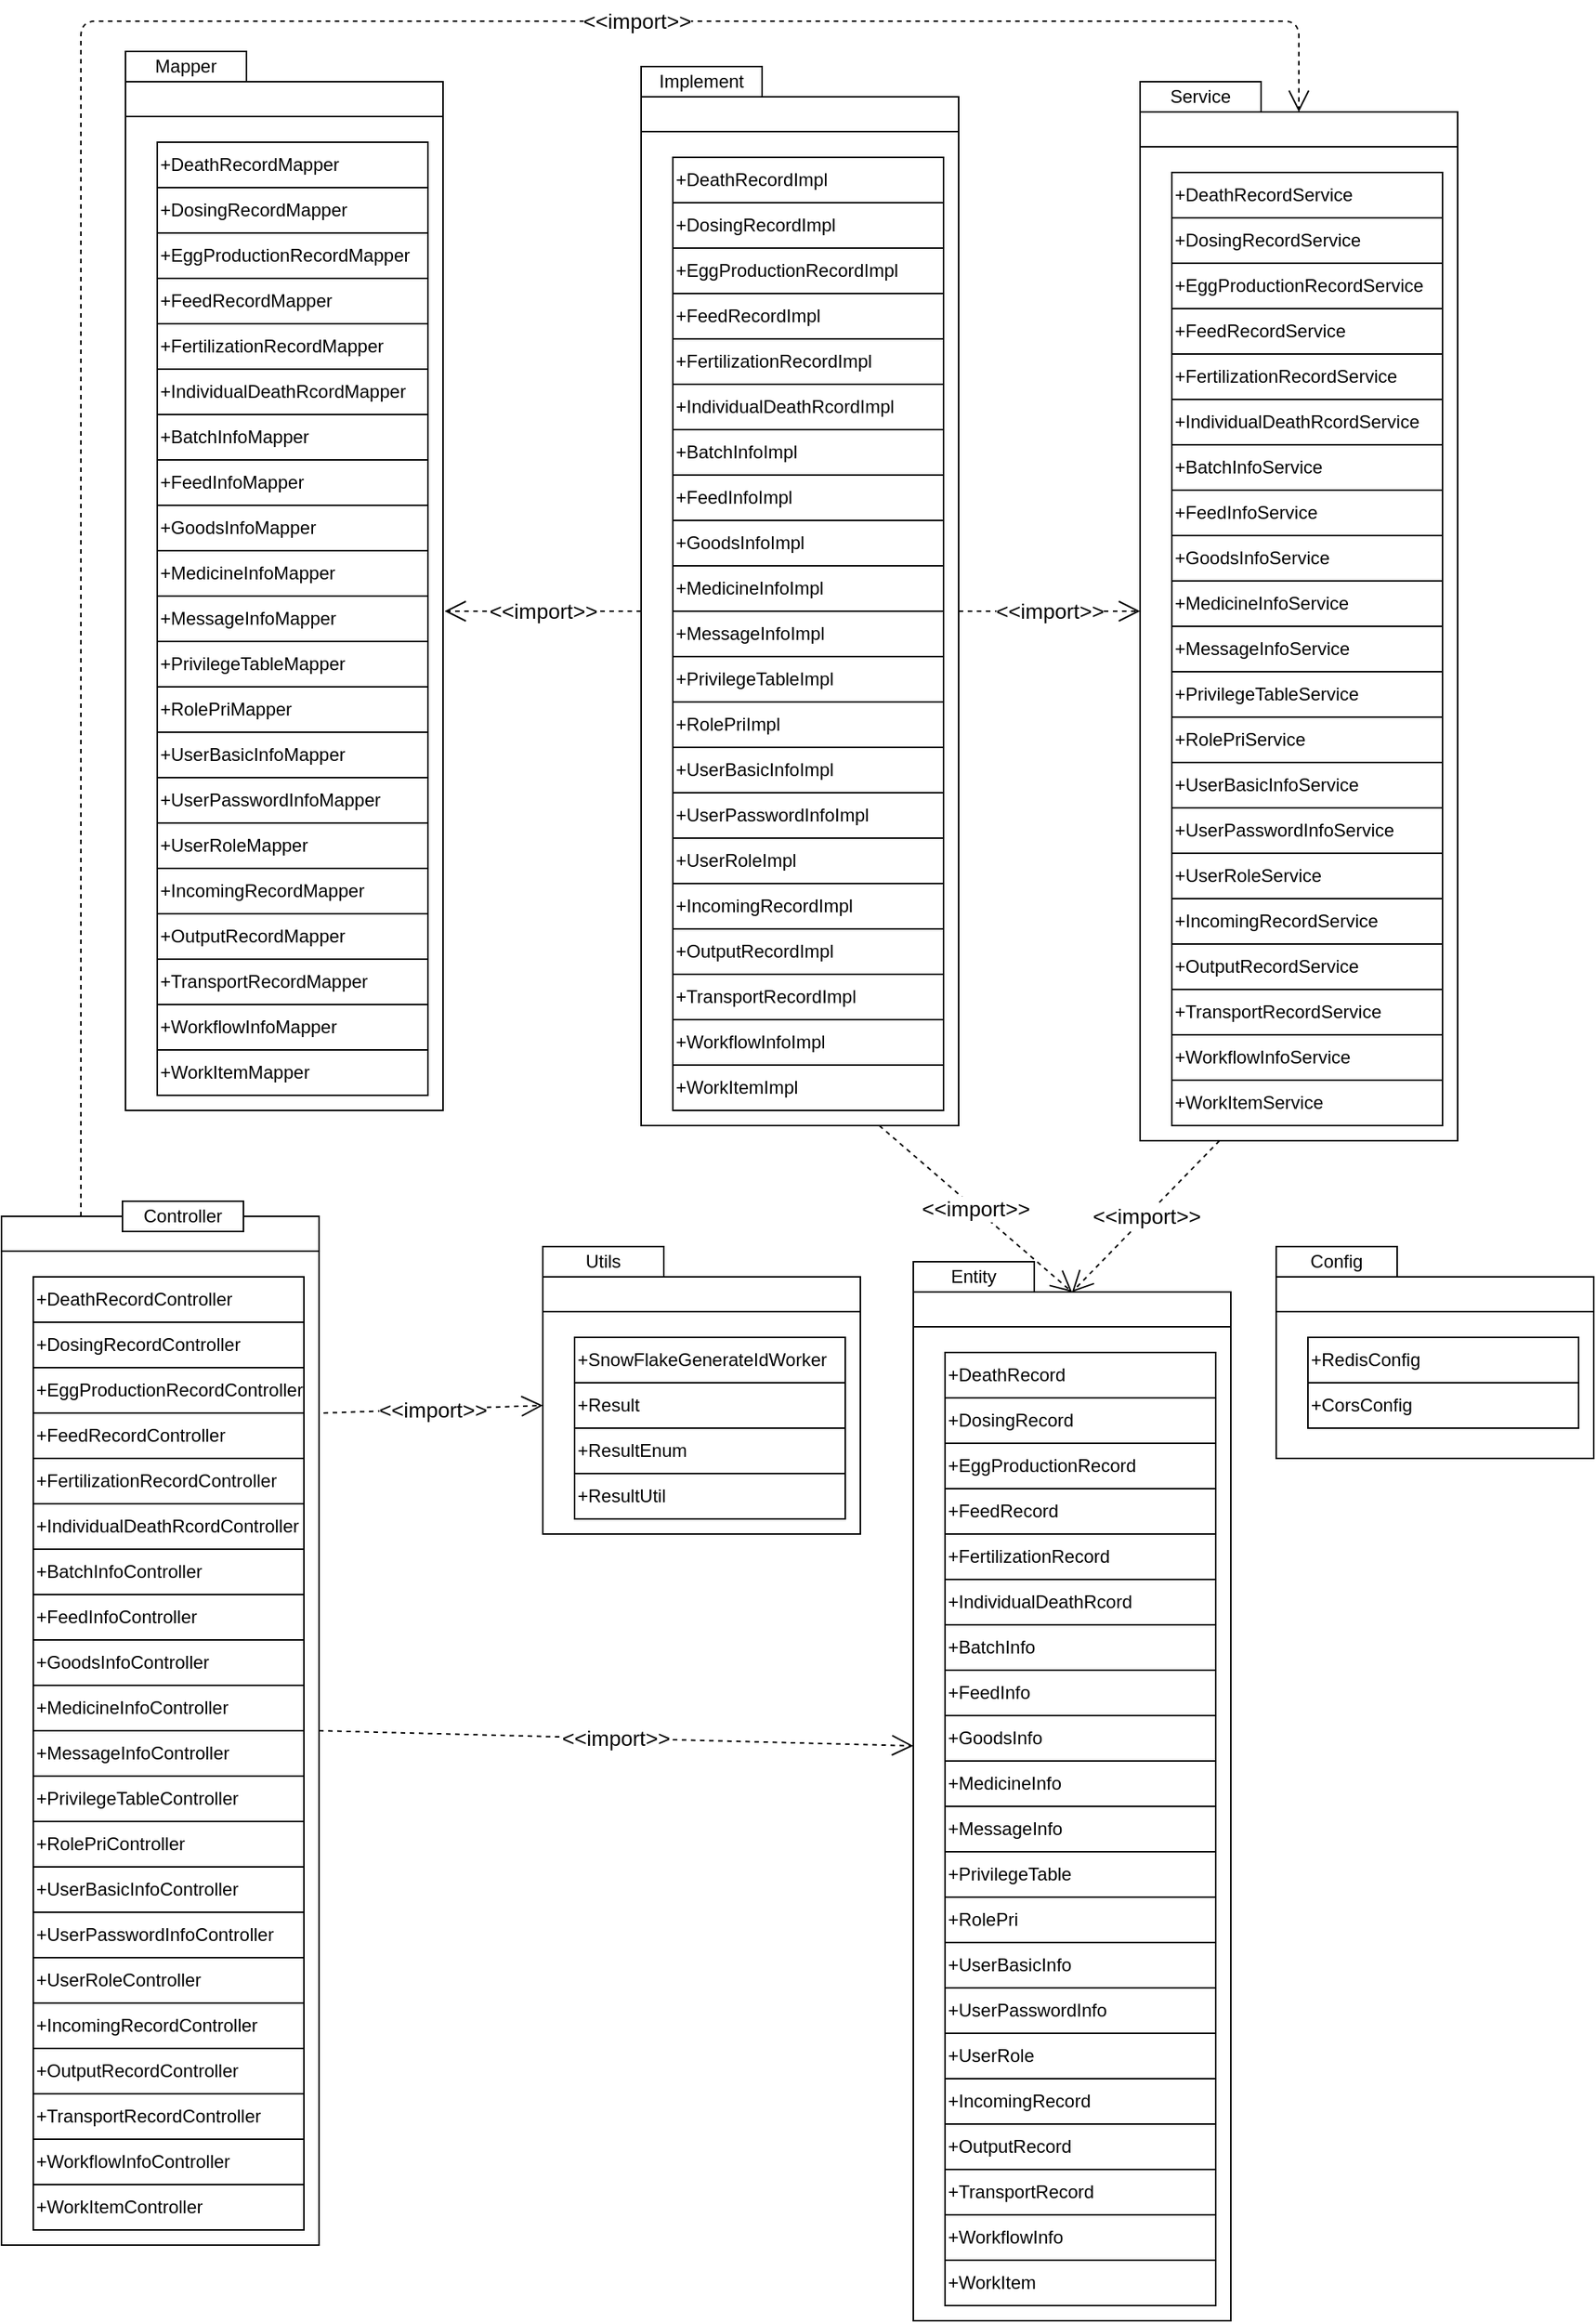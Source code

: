 <mxfile>
    <diagram id="9OvPYctcPZ2iyCh4Y7nA" name="第 1 页">
        <mxGraphModel dx="1902" dy="1657" grid="1" gridSize="10" guides="1" tooltips="1" connect="1" arrows="1" fold="1" page="1" pageScale="1" pageWidth="827" pageHeight="1169" math="0" shadow="0">
            <root>
                <mxCell id="0"/>
                <mxCell id="1" parent="0"/>
                <mxCell id="4" value="" style="swimlane;whiteSpace=wrap;html=1;" parent="1" vertex="1">
                    <mxGeometry x="470" y="350" width="210" height="680" as="geometry">
                        <mxRectangle x="360" y="130" width="50" height="40" as="alternateBounds"/>
                    </mxGeometry>
                </mxCell>
                <mxCell id="6" value="+DeathRecord" style="rounded=0;whiteSpace=wrap;html=1;align=left;" parent="4" vertex="1">
                    <mxGeometry x="21" y="40" width="179" height="30" as="geometry"/>
                </mxCell>
                <mxCell id="7" value="+DosingRecord&lt;span style=&quot;color: rgba(0, 0, 0, 0); font-family: monospace; font-size: 0px;&quot;&gt;%3CmxGraphModel%3E%3Croot%3E%3CmxCell%20id%3D%220%22%2F%3E%3CmxCell%20id%3D%221%22%20parent%3D%220%22%2F%3E%3CmxCell%20id%3D%222%22%20value%3D%22%2BDeathRecord%22%20style%3D%22rounded%3D0%3BwhiteSpace%3Dwrap%3Bhtml%3D1%3Balign%3Dleft%3B%22%20vertex%3D%221%22%20parent%3D%221%22%3E%3CmxGeometry%20x%3D%22381%22%20y%3D%22230%22%20width%3D%22150%22%20height%3D%2230%22%20as%3D%22geometry%22%2F%3E%3C%2FmxCell%3E%3C%2Froot%3E%3C%2FmxGraphModel%3E&lt;/span&gt;&lt;span style=&quot;color: rgba(0, 0, 0, 0); font-family: monospace; font-size: 0px;&quot;&gt;%3CmxGraphModel%3E%3Croot%3E%3CmxCell%20id%3D%220%22%2F%3E%3CmxCell%20id%3D%221%22%20parent%3D%220%22%2F%3E%3CmxCell%20id%3D%222%22%20value%3D%22%2BDeathRecord%22%20style%3D%22rounded%3D0%3BwhiteSpace%3Dwrap%3Bhtml%3D1%3Balign%3Dleft%3B%22%20vertex%3D%221%22%20parent%3D%221%22%3E%3CmxGeometry%20x%3D%22381%22%20y%3D%22230%22%20width%3D%22150%22%20height%3D%2230%22%20as%3D%22geometry%22%2F%3E%3C%2FmxCell%3E%3C%2Froot%3E%3C%2FmxGraphModel%3E&lt;/span&gt;&lt;font face=&quot;monospace&quot; color=&quot;rgba(0, 0, 0, 0)&quot;&gt;&lt;span style=&quot;font-size: 0px;&quot;&gt;DosingRecordControllerDosong&lt;/span&gt;&lt;/font&gt;" style="rounded=0;whiteSpace=wrap;html=1;align=left;" vertex="1" parent="4">
                    <mxGeometry x="21" y="70" width="179" height="30" as="geometry"/>
                </mxCell>
                <mxCell id="9" value="+EggProductionRecord" style="rounded=0;whiteSpace=wrap;html=1;align=left;" vertex="1" parent="4">
                    <mxGeometry x="21" y="100" width="179" height="30" as="geometry"/>
                </mxCell>
                <mxCell id="10" value="+FeedRecord" style="rounded=0;whiteSpace=wrap;html=1;align=left;" vertex="1" parent="4">
                    <mxGeometry x="21" y="130" width="179" height="30" as="geometry"/>
                </mxCell>
                <mxCell id="11" value="+FertilizationRecord" style="rounded=0;whiteSpace=wrap;html=1;align=left;" vertex="1" parent="4">
                    <mxGeometry x="21" y="160" width="179" height="30" as="geometry"/>
                </mxCell>
                <mxCell id="12" value="+IndividualDeathRcord" style="rounded=0;whiteSpace=wrap;html=1;align=left;" vertex="1" parent="4">
                    <mxGeometry x="21" y="190" width="179" height="30" as="geometry"/>
                </mxCell>
                <mxCell id="13" value="+BatchInfo" style="rounded=0;whiteSpace=wrap;html=1;align=left;" vertex="1" parent="4">
                    <mxGeometry x="21" y="220" width="179" height="30" as="geometry"/>
                </mxCell>
                <mxCell id="14" value="+FeedInfo" style="rounded=0;whiteSpace=wrap;html=1;align=left;" vertex="1" parent="4">
                    <mxGeometry x="21" y="250" width="179" height="30" as="geometry"/>
                </mxCell>
                <mxCell id="15" value="+GoodsInfo" style="rounded=0;whiteSpace=wrap;html=1;align=left;" vertex="1" parent="4">
                    <mxGeometry x="21" y="280" width="179" height="30" as="geometry"/>
                </mxCell>
                <mxCell id="17" value="+MedicineInfo" style="rounded=0;whiteSpace=wrap;html=1;align=left;" vertex="1" parent="4">
                    <mxGeometry x="21" y="310" width="179" height="30" as="geometry"/>
                </mxCell>
                <mxCell id="18" value="+MessageInfo" style="rounded=0;whiteSpace=wrap;html=1;align=left;" vertex="1" parent="4">
                    <mxGeometry x="21" y="340" width="179" height="30" as="geometry"/>
                </mxCell>
                <mxCell id="19" value="+PrivilegeTable" style="rounded=0;whiteSpace=wrap;html=1;align=left;" vertex="1" parent="4">
                    <mxGeometry x="21" y="370" width="179" height="30" as="geometry"/>
                </mxCell>
                <mxCell id="20" value="+RolePri" style="rounded=0;whiteSpace=wrap;html=1;align=left;" vertex="1" parent="4">
                    <mxGeometry x="21" y="400" width="179" height="30" as="geometry"/>
                </mxCell>
                <mxCell id="21" value="+UserBasicInfo" style="rounded=0;whiteSpace=wrap;html=1;align=left;" vertex="1" parent="4">
                    <mxGeometry x="21" y="430" width="179" height="30" as="geometry"/>
                </mxCell>
                <mxCell id="22" value="+UserPasswordInfo" style="rounded=0;whiteSpace=wrap;html=1;align=left;" vertex="1" parent="4">
                    <mxGeometry x="21" y="460" width="179" height="30" as="geometry"/>
                </mxCell>
                <mxCell id="23" value="+UserRole" style="rounded=0;whiteSpace=wrap;html=1;align=left;" vertex="1" parent="4">
                    <mxGeometry x="21" y="490" width="179" height="30" as="geometry"/>
                </mxCell>
                <mxCell id="24" value="+IncomingRecord" style="rounded=0;whiteSpace=wrap;html=1;align=left;" vertex="1" parent="4">
                    <mxGeometry x="21" y="520" width="179" height="30" as="geometry"/>
                </mxCell>
                <mxCell id="25" value="+OutputRecord" style="rounded=0;whiteSpace=wrap;html=1;align=left;" vertex="1" parent="4">
                    <mxGeometry x="21" y="550" width="179" height="30" as="geometry"/>
                </mxCell>
                <mxCell id="26" value="+TransportRecord" style="rounded=0;whiteSpace=wrap;html=1;align=left;" vertex="1" parent="4">
                    <mxGeometry x="21" y="580" width="179" height="30" as="geometry"/>
                </mxCell>
                <mxCell id="27" value="+WorkflowInfo" style="rounded=0;whiteSpace=wrap;html=1;align=left;" vertex="1" parent="4">
                    <mxGeometry x="21" y="610" width="179" height="30" as="geometry"/>
                </mxCell>
                <mxCell id="28" value="+WorkItem" style="rounded=0;whiteSpace=wrap;html=1;align=left;" vertex="1" parent="4">
                    <mxGeometry x="21" y="640" width="179" height="30" as="geometry"/>
                </mxCell>
                <mxCell id="29" value="Entity" style="rounded=0;whiteSpace=wrap;html=1;" vertex="1" parent="1">
                    <mxGeometry x="470" y="330" width="80" height="20" as="geometry"/>
                </mxCell>
                <mxCell id="30" value="" style="swimlane;whiteSpace=wrap;html=1;" vertex="1" parent="1">
                    <mxGeometry x="-133" y="300" width="210" height="680" as="geometry">
                        <mxRectangle x="360" y="130" width="50" height="40" as="alternateBounds"/>
                    </mxGeometry>
                </mxCell>
                <mxCell id="31" value="+DeathRecord&lt;span style=&quot;text-align: center;&quot;&gt;Controller&lt;/span&gt;" style="rounded=0;whiteSpace=wrap;html=1;align=left;" vertex="1" parent="30">
                    <mxGeometry x="21" y="40" width="179" height="30" as="geometry"/>
                </mxCell>
                <mxCell id="32" value="+DosingRecord&lt;span style=&quot;color: rgba(0, 0, 0, 0); font-family: monospace; font-size: 0px;&quot;&gt;%3CmxGraphModel%3E%3Croot%3E%3CmxCell%20id%3D%220%22%2F%3E%3CmxCell%20id%3D%221%22%20parent%3D%220%22%2F%3E%3CmxCell%20id%3D%222%22%20value%3D%22%2BDeathRecord%22%20style%3D%22rounded%3D0%3BwhiteSpace%3Dwrap%3Bhtml%3D1%3Balign%3Dleft%3B%22%20vertex%3D%221%22%20parent%3D%221%22%3E%3CmxGeometry%20x%3D%22381%22%20y%3D%22230%22%20width%3D%22150%22%20height%3D%2230%22%20as%3D%22geometry%22%2F%3E%3C%2FmxCell%3E%3C%2Froot%3E%3C%2FmxGraphModel%3E&lt;/span&gt;&lt;span style=&quot;color: rgba(0, 0, 0, 0); font-family: monospace; font-size: 0px;&quot;&gt;%3CmxGraphModel%3E%3Croot%3E%3CmxCell%20id%3D%220%22%2F%3E%3CmxCell%20id%3D%221%22%20parent%3D%220%22%2F%3E%3CmxCell%20id%3D%222%22%20value%3D%22%2BDeathRecord%22%20style%3D%22rounded%3D0%3BwhiteSpace%3Dwrap%3Bhtml%3D1%3Balign%3Dleft%3B%22%20vertex%3D%221%22%20parent%3D%221%22%3E%3CmxGeometry%20x%3D%22381%22%20y%3D%22230%22%20width%3D%22150%22%20height%3D%2230%22%20as%3D%22geometry%22%2F%3E%3C%2FmxCell%3E%3C%2Froot%3E%3C%2FmxGraphModel%3E&lt;/span&gt;&lt;font face=&quot;monospace&quot; color=&quot;rgba(0, 0, 0, 0)&quot;&gt;&lt;span style=&quot;font-size: 0px;&quot;&gt;DosingRecordControllerDosong&lt;/span&gt;&lt;/font&gt;&lt;span style=&quot;text-align: center;&quot;&gt;Controller&lt;/span&gt;" style="rounded=0;whiteSpace=wrap;html=1;align=left;" vertex="1" parent="30">
                    <mxGeometry x="21" y="70" width="179" height="30" as="geometry"/>
                </mxCell>
                <mxCell id="33" value="+EggProductionRecord&lt;span style=&quot;text-align: center;&quot;&gt;Controller&lt;/span&gt;" style="rounded=0;whiteSpace=wrap;html=1;align=left;" vertex="1" parent="30">
                    <mxGeometry x="21" y="100" width="179" height="30" as="geometry"/>
                </mxCell>
                <mxCell id="34" value="+FeedRecord&lt;span style=&quot;text-align: center;&quot;&gt;Controller&lt;/span&gt;" style="rounded=0;whiteSpace=wrap;html=1;align=left;" vertex="1" parent="30">
                    <mxGeometry x="21" y="130" width="179" height="30" as="geometry"/>
                </mxCell>
                <mxCell id="35" value="+FertilizationRecord&lt;span style=&quot;text-align: center;&quot;&gt;Controller&lt;/span&gt;" style="rounded=0;whiteSpace=wrap;html=1;align=left;" vertex="1" parent="30">
                    <mxGeometry x="21" y="160" width="179" height="30" as="geometry"/>
                </mxCell>
                <mxCell id="36" value="+IndividualDeathRcord&lt;span style=&quot;text-align: center;&quot;&gt;Controller&lt;/span&gt;" style="rounded=0;whiteSpace=wrap;html=1;align=left;" vertex="1" parent="30">
                    <mxGeometry x="21" y="190" width="179" height="30" as="geometry"/>
                </mxCell>
                <mxCell id="37" value="+BatchInfo&lt;span style=&quot;text-align: center;&quot;&gt;Controller&lt;/span&gt;" style="rounded=0;whiteSpace=wrap;html=1;align=left;" vertex="1" parent="30">
                    <mxGeometry x="21" y="220" width="179" height="30" as="geometry"/>
                </mxCell>
                <mxCell id="38" value="+FeedInfo&lt;span style=&quot;text-align: center;&quot;&gt;Controller&lt;/span&gt;" style="rounded=0;whiteSpace=wrap;html=1;align=left;" vertex="1" parent="30">
                    <mxGeometry x="21" y="250" width="179" height="30" as="geometry"/>
                </mxCell>
                <mxCell id="39" value="+GoodsInfo&lt;span style=&quot;text-align: center;&quot;&gt;Controller&lt;/span&gt;" style="rounded=0;whiteSpace=wrap;html=1;align=left;" vertex="1" parent="30">
                    <mxGeometry x="21" y="280" width="179" height="30" as="geometry"/>
                </mxCell>
                <mxCell id="40" value="+MedicineInfo&lt;span style=&quot;text-align: center;&quot;&gt;Controller&lt;/span&gt;" style="rounded=0;whiteSpace=wrap;html=1;align=left;" vertex="1" parent="30">
                    <mxGeometry x="21" y="310" width="179" height="30" as="geometry"/>
                </mxCell>
                <mxCell id="41" value="+MessageInfo&lt;span style=&quot;text-align: center;&quot;&gt;Controller&lt;/span&gt;" style="rounded=0;whiteSpace=wrap;html=1;align=left;" vertex="1" parent="30">
                    <mxGeometry x="21" y="340" width="179" height="30" as="geometry"/>
                </mxCell>
                <mxCell id="42" value="+PrivilegeTable&lt;span style=&quot;text-align: center;&quot;&gt;Controller&lt;/span&gt;" style="rounded=0;whiteSpace=wrap;html=1;align=left;" vertex="1" parent="30">
                    <mxGeometry x="21" y="370" width="179" height="30" as="geometry"/>
                </mxCell>
                <mxCell id="43" value="+RolePri&lt;span style=&quot;text-align: center;&quot;&gt;Controller&lt;/span&gt;" style="rounded=0;whiteSpace=wrap;html=1;align=left;" vertex="1" parent="30">
                    <mxGeometry x="21" y="400" width="179" height="30" as="geometry"/>
                </mxCell>
                <mxCell id="44" value="+UserBasicInfo&lt;span style=&quot;text-align: center;&quot;&gt;Controller&lt;/span&gt;" style="rounded=0;whiteSpace=wrap;html=1;align=left;" vertex="1" parent="30">
                    <mxGeometry x="21" y="430" width="179" height="30" as="geometry"/>
                </mxCell>
                <mxCell id="45" value="+UserPasswordInfo&lt;span style=&quot;text-align: center;&quot;&gt;Controller&lt;/span&gt;" style="rounded=0;whiteSpace=wrap;html=1;align=left;" vertex="1" parent="30">
                    <mxGeometry x="21" y="460" width="179" height="30" as="geometry"/>
                </mxCell>
                <mxCell id="46" value="+UserRole&lt;span style=&quot;text-align: center;&quot;&gt;Controller&lt;/span&gt;" style="rounded=0;whiteSpace=wrap;html=1;align=left;" vertex="1" parent="30">
                    <mxGeometry x="21" y="490" width="179" height="30" as="geometry"/>
                </mxCell>
                <mxCell id="47" value="+IncomingRecord&lt;span style=&quot;text-align: center;&quot;&gt;Controller&lt;/span&gt;" style="rounded=0;whiteSpace=wrap;html=1;align=left;" vertex="1" parent="30">
                    <mxGeometry x="21" y="520" width="179" height="30" as="geometry"/>
                </mxCell>
                <mxCell id="48" value="+OutputRecord&lt;span style=&quot;text-align: center;&quot;&gt;Controller&lt;/span&gt;" style="rounded=0;whiteSpace=wrap;html=1;align=left;" vertex="1" parent="30">
                    <mxGeometry x="21" y="550" width="179" height="30" as="geometry"/>
                </mxCell>
                <mxCell id="49" value="+TransportRecord&lt;span style=&quot;text-align: center;&quot;&gt;Controller&lt;/span&gt;" style="rounded=0;whiteSpace=wrap;html=1;align=left;" vertex="1" parent="30">
                    <mxGeometry x="21" y="580" width="179" height="30" as="geometry"/>
                </mxCell>
                <mxCell id="50" value="+WorkflowInfo&lt;span style=&quot;text-align: center;&quot;&gt;Controller&lt;/span&gt;" style="rounded=0;whiteSpace=wrap;html=1;align=left;" vertex="1" parent="30">
                    <mxGeometry x="21" y="610" width="179" height="30" as="geometry"/>
                </mxCell>
                <mxCell id="51" value="+WorkItem&lt;span style=&quot;text-align: center;&quot;&gt;Controller&lt;/span&gt;" style="rounded=0;whiteSpace=wrap;html=1;align=left;" vertex="1" parent="30">
                    <mxGeometry x="21" y="640" width="179" height="30" as="geometry"/>
                </mxCell>
                <mxCell id="52" value="Controller" style="rounded=0;whiteSpace=wrap;html=1;" vertex="1" parent="1">
                    <mxGeometry x="-53" y="290" width="80" height="20" as="geometry"/>
                </mxCell>
                <mxCell id="76" value="" style="swimlane;whiteSpace=wrap;html=1;" vertex="1" parent="1">
                    <mxGeometry x="-51" y="-450" width="210" height="680" as="geometry">
                        <mxRectangle x="360" y="130" width="50" height="40" as="alternateBounds"/>
                    </mxGeometry>
                </mxCell>
                <mxCell id="77" value="+DeathRecord&lt;span style=&quot;text-align: center;&quot;&gt;Mapper&lt;/span&gt;" style="rounded=0;whiteSpace=wrap;html=1;align=left;" vertex="1" parent="76">
                    <mxGeometry x="21" y="40" width="179" height="30" as="geometry"/>
                </mxCell>
                <mxCell id="78" value="+DosingRecord&lt;span style=&quot;color: rgba(0, 0, 0, 0); font-family: monospace; font-size: 0px;&quot;&gt;%3CmxGraphModel%3E%3Croot%3E%3CmxCell%20id%3D%220%22%2F%3E%3CmxCell%20id%3D%221%22%20parent%3D%220%22%2F%3E%3CmxCell%20id%3D%222%22%20value%3D%22%2BDeathRecord%22%20style%3D%22rounded%3D0%3BwhiteSpace%3Dwrap%3Bhtml%3D1%3Balign%3Dleft%3B%22%20vertex%3D%221%22%20parent%3D%221%22%3E%3CmxGeometry%20x%3D%22381%22%20y%3D%22230%22%20width%3D%22150%22%20height%3D%2230%22%20as%3D%22geometry%22%2F%3E%3C%2FmxCell%3E%3C%2Froot%3E%3C%2FmxGraphModel%3E&lt;/span&gt;&lt;span style=&quot;color: rgba(0, 0, 0, 0); font-family: monospace; font-size: 0px;&quot;&gt;%3CmxGraphModel%3E%3Croot%3E%3CmxCell%20id%3D%220%22%2F%3E%3CmxCell%20id%3D%221%22%20parent%3D%220%22%2F%3E%3CmxCell%20id%3D%222%22%20value%3D%22%2BDeathRecord%22%20style%3D%22rounded%3D0%3BwhiteSpace%3Dwrap%3Bhtml%3D1%3Balign%3Dleft%3B%22%20vertex%3D%221%22%20parent%3D%221%22%3E%3CmxGeometry%20x%3D%22381%22%20y%3D%22230%22%20width%3D%22150%22%20height%3D%2230%22%20as%3D%22geometry%22%2F%3E%3C%2FmxCell%3E%3C%2Froot%3E%3C%2FmxGraphModel%3E&lt;/span&gt;&lt;font face=&quot;monospace&quot; color=&quot;rgba(0, 0, 0, 0)&quot;&gt;&lt;span style=&quot;font-size: 0px;&quot;&gt;DosingRecordControllerDosong&lt;/span&gt;&lt;/font&gt;&lt;span style=&quot;text-align: center;&quot;&gt;Mapper&lt;/span&gt;" style="rounded=0;whiteSpace=wrap;html=1;align=left;" vertex="1" parent="76">
                    <mxGeometry x="21" y="70" width="179" height="30" as="geometry"/>
                </mxCell>
                <mxCell id="79" value="+EggProductionRecord&lt;span style=&quot;text-align: center;&quot;&gt;Mapper&lt;/span&gt;" style="rounded=0;whiteSpace=wrap;html=1;align=left;" vertex="1" parent="76">
                    <mxGeometry x="21" y="100" width="179" height="30" as="geometry"/>
                </mxCell>
                <mxCell id="80" value="+FeedRecord&lt;span style=&quot;text-align: center;&quot;&gt;Mapper&lt;/span&gt;" style="rounded=0;whiteSpace=wrap;html=1;align=left;" vertex="1" parent="76">
                    <mxGeometry x="21" y="130" width="179" height="30" as="geometry"/>
                </mxCell>
                <mxCell id="81" value="+FertilizationRecord&lt;span style=&quot;text-align: center;&quot;&gt;Mapper&lt;/span&gt;" style="rounded=0;whiteSpace=wrap;html=1;align=left;" vertex="1" parent="76">
                    <mxGeometry x="21" y="160" width="179" height="30" as="geometry"/>
                </mxCell>
                <mxCell id="82" value="+IndividualDeathRcord&lt;span style=&quot;text-align: center;&quot;&gt;Mapper&lt;/span&gt;" style="rounded=0;whiteSpace=wrap;html=1;align=left;" vertex="1" parent="76">
                    <mxGeometry x="21" y="190" width="179" height="30" as="geometry"/>
                </mxCell>
                <mxCell id="83" value="+BatchInfo&lt;span style=&quot;text-align: center;&quot;&gt;Mapper&lt;/span&gt;" style="rounded=0;whiteSpace=wrap;html=1;align=left;" vertex="1" parent="76">
                    <mxGeometry x="21" y="220" width="179" height="30" as="geometry"/>
                </mxCell>
                <mxCell id="84" value="+FeedInfo&lt;span style=&quot;text-align: center;&quot;&gt;Mapper&lt;/span&gt;" style="rounded=0;whiteSpace=wrap;html=1;align=left;" vertex="1" parent="76">
                    <mxGeometry x="21" y="250" width="179" height="30" as="geometry"/>
                </mxCell>
                <mxCell id="85" value="+GoodsInfo&lt;span style=&quot;text-align: center;&quot;&gt;Mapper&lt;/span&gt;" style="rounded=0;whiteSpace=wrap;html=1;align=left;" vertex="1" parent="76">
                    <mxGeometry x="21" y="280" width="179" height="30" as="geometry"/>
                </mxCell>
                <mxCell id="86" value="+MedicineInfo&lt;span style=&quot;text-align: center;&quot;&gt;Mapper&lt;/span&gt;" style="rounded=0;whiteSpace=wrap;html=1;align=left;" vertex="1" parent="76">
                    <mxGeometry x="21" y="310" width="179" height="30" as="geometry"/>
                </mxCell>
                <mxCell id="87" value="+MessageInfo&lt;span style=&quot;text-align: center;&quot;&gt;Mapper&lt;/span&gt;" style="rounded=0;whiteSpace=wrap;html=1;align=left;" vertex="1" parent="76">
                    <mxGeometry x="21" y="340" width="179" height="30" as="geometry"/>
                </mxCell>
                <mxCell id="88" value="+PrivilegeTable&lt;span style=&quot;text-align: center;&quot;&gt;Mapper&lt;/span&gt;" style="rounded=0;whiteSpace=wrap;html=1;align=left;" vertex="1" parent="76">
                    <mxGeometry x="21" y="370" width="179" height="30" as="geometry"/>
                </mxCell>
                <mxCell id="89" value="+RolePri&lt;span style=&quot;text-align: center;&quot;&gt;Mapper&lt;/span&gt;" style="rounded=0;whiteSpace=wrap;html=1;align=left;" vertex="1" parent="76">
                    <mxGeometry x="21" y="400" width="179" height="30" as="geometry"/>
                </mxCell>
                <mxCell id="90" value="+UserBasicInfo&lt;span style=&quot;text-align: center;&quot;&gt;Mapper&lt;/span&gt;" style="rounded=0;whiteSpace=wrap;html=1;align=left;" vertex="1" parent="76">
                    <mxGeometry x="21" y="430" width="179" height="30" as="geometry"/>
                </mxCell>
                <mxCell id="91" value="+UserPasswordInfo&lt;span style=&quot;text-align: center;&quot;&gt;Mapper&lt;/span&gt;" style="rounded=0;whiteSpace=wrap;html=1;align=left;" vertex="1" parent="76">
                    <mxGeometry x="21" y="460" width="179" height="30" as="geometry"/>
                </mxCell>
                <mxCell id="92" value="+UserRole&lt;span style=&quot;text-align: center;&quot;&gt;Mapper&lt;/span&gt;" style="rounded=0;whiteSpace=wrap;html=1;align=left;" vertex="1" parent="76">
                    <mxGeometry x="21" y="490" width="179" height="30" as="geometry"/>
                </mxCell>
                <mxCell id="93" value="+IncomingRecord&lt;span style=&quot;text-align: center;&quot;&gt;Mapper&lt;/span&gt;" style="rounded=0;whiteSpace=wrap;html=1;align=left;" vertex="1" parent="76">
                    <mxGeometry x="21" y="520" width="179" height="30" as="geometry"/>
                </mxCell>
                <mxCell id="94" value="+OutputRecord&lt;span style=&quot;text-align: center;&quot;&gt;Mapper&lt;/span&gt;" style="rounded=0;whiteSpace=wrap;html=1;align=left;" vertex="1" parent="76">
                    <mxGeometry x="21" y="550" width="179" height="30" as="geometry"/>
                </mxCell>
                <mxCell id="95" value="+TransportRecord&lt;span style=&quot;text-align: center;&quot;&gt;Mapper&lt;/span&gt;" style="rounded=0;whiteSpace=wrap;html=1;align=left;" vertex="1" parent="76">
                    <mxGeometry x="21" y="580" width="179" height="30" as="geometry"/>
                </mxCell>
                <mxCell id="96" value="+WorkflowInfo&lt;span style=&quot;text-align: center;&quot;&gt;Mapper&lt;/span&gt;" style="rounded=0;whiteSpace=wrap;html=1;align=left;" vertex="1" parent="76">
                    <mxGeometry x="21" y="610" width="179" height="30" as="geometry"/>
                </mxCell>
                <mxCell id="97" value="+WorkItem&lt;span style=&quot;text-align: center;&quot;&gt;Mapper&lt;/span&gt;" style="rounded=0;whiteSpace=wrap;html=1;align=left;" vertex="1" parent="76">
                    <mxGeometry x="21" y="640" width="179" height="30" as="geometry"/>
                </mxCell>
                <mxCell id="98" value="Mapper" style="rounded=0;whiteSpace=wrap;html=1;" vertex="1" parent="1">
                    <mxGeometry x="-51" y="-470" width="80" height="20" as="geometry"/>
                </mxCell>
                <mxCell id="99" value="" style="swimlane;whiteSpace=wrap;html=1;" vertex="1" parent="1">
                    <mxGeometry x="620" y="-430" width="210" height="680" as="geometry">
                        <mxRectangle x="360" y="130" width="50" height="40" as="alternateBounds"/>
                    </mxGeometry>
                </mxCell>
                <mxCell id="100" value="+DeathRecord&lt;span style=&quot;text-align: center;&quot;&gt;Service&lt;/span&gt;" style="rounded=0;whiteSpace=wrap;html=1;align=left;" vertex="1" parent="99">
                    <mxGeometry x="21" y="40" width="179" height="30" as="geometry"/>
                </mxCell>
                <mxCell id="101" value="+DosingRecord&lt;span style=&quot;color: rgba(0, 0, 0, 0); font-family: monospace; font-size: 0px;&quot;&gt;%3CmxGraphModel%3E%3Croot%3E%3CmxCell%20id%3D%220%22%2F%3E%3CmxCell%20id%3D%221%22%20parent%3D%220%22%2F%3E%3CmxCell%20id%3D%222%22%20value%3D%22%2BDeathRecord%22%20style%3D%22rounded%3D0%3BwhiteSpace%3Dwrap%3Bhtml%3D1%3Balign%3Dleft%3B%22%20vertex%3D%221%22%20parent%3D%221%22%3E%3CmxGeometry%20x%3D%22381%22%20y%3D%22230%22%20width%3D%22150%22%20height%3D%2230%22%20as%3D%22geometry%22%2F%3E%3C%2FmxCell%3E%3C%2Froot%3E%3C%2FmxGraphModel%3E&lt;/span&gt;&lt;span style=&quot;color: rgba(0, 0, 0, 0); font-family: monospace; font-size: 0px;&quot;&gt;%3CmxGraphModel%3E%3Croot%3E%3CmxCell%20id%3D%220%22%2F%3E%3CmxCell%20id%3D%221%22%20parent%3D%220%22%2F%3E%3CmxCell%20id%3D%222%22%20value%3D%22%2BDeathRecord%22%20style%3D%22rounded%3D0%3BwhiteSpace%3Dwrap%3Bhtml%3D1%3Balign%3Dleft%3B%22%20vertex%3D%221%22%20parent%3D%221%22%3E%3CmxGeometry%20x%3D%22381%22%20y%3D%22230%22%20width%3D%22150%22%20height%3D%2230%22%20as%3D%22geometry%22%2F%3E%3C%2FmxCell%3E%3C%2Froot%3E%3C%2FmxGraphModel%3E&lt;/span&gt;&lt;font face=&quot;monospace&quot; color=&quot;rgba(0, 0, 0, 0)&quot;&gt;&lt;span style=&quot;font-size: 0px;&quot;&gt;DosingRecordControllerDosong&lt;/span&gt;&lt;/font&gt;&lt;span style=&quot;text-align: center;&quot;&gt;Service&lt;/span&gt;" style="rounded=0;whiteSpace=wrap;html=1;align=left;" vertex="1" parent="99">
                    <mxGeometry x="21" y="70" width="179" height="30" as="geometry"/>
                </mxCell>
                <mxCell id="102" value="+EggProductionRecord&lt;span style=&quot;text-align: center;&quot;&gt;Service&lt;/span&gt;" style="rounded=0;whiteSpace=wrap;html=1;align=left;" vertex="1" parent="99">
                    <mxGeometry x="21" y="100" width="179" height="30" as="geometry"/>
                </mxCell>
                <mxCell id="103" value="+FeedRecord&lt;span style=&quot;text-align: center;&quot;&gt;Service&lt;/span&gt;" style="rounded=0;whiteSpace=wrap;html=1;align=left;" vertex="1" parent="99">
                    <mxGeometry x="21" y="130" width="179" height="30" as="geometry"/>
                </mxCell>
                <mxCell id="104" value="+FertilizationRecord&lt;span style=&quot;text-align: center;&quot;&gt;Service&lt;/span&gt;" style="rounded=0;whiteSpace=wrap;html=1;align=left;" vertex="1" parent="99">
                    <mxGeometry x="21" y="160" width="179" height="30" as="geometry"/>
                </mxCell>
                <mxCell id="105" value="+IndividualDeathRcord&lt;span style=&quot;text-align: center;&quot;&gt;Service&lt;/span&gt;" style="rounded=0;whiteSpace=wrap;html=1;align=left;" vertex="1" parent="99">
                    <mxGeometry x="21" y="190" width="179" height="30" as="geometry"/>
                </mxCell>
                <mxCell id="106" value="+BatchInfo&lt;span style=&quot;text-align: center;&quot;&gt;Service&lt;/span&gt;" style="rounded=0;whiteSpace=wrap;html=1;align=left;" vertex="1" parent="99">
                    <mxGeometry x="21" y="220" width="179" height="30" as="geometry"/>
                </mxCell>
                <mxCell id="107" value="+FeedInfo&lt;span style=&quot;text-align: center;&quot;&gt;Service&lt;/span&gt;" style="rounded=0;whiteSpace=wrap;html=1;align=left;" vertex="1" parent="99">
                    <mxGeometry x="21" y="250" width="179" height="30" as="geometry"/>
                </mxCell>
                <mxCell id="108" value="+GoodsInfo&lt;span style=&quot;text-align: center;&quot;&gt;Service&lt;/span&gt;" style="rounded=0;whiteSpace=wrap;html=1;align=left;" vertex="1" parent="99">
                    <mxGeometry x="21" y="280" width="179" height="30" as="geometry"/>
                </mxCell>
                <mxCell id="109" value="+MedicineInfo&lt;span style=&quot;text-align: center;&quot;&gt;Service&lt;/span&gt;" style="rounded=0;whiteSpace=wrap;html=1;align=left;" vertex="1" parent="99">
                    <mxGeometry x="21" y="310" width="179" height="30" as="geometry"/>
                </mxCell>
                <mxCell id="110" value="+MessageInfo&lt;span style=&quot;text-align: center;&quot;&gt;Service&lt;/span&gt;" style="rounded=0;whiteSpace=wrap;html=1;align=left;" vertex="1" parent="99">
                    <mxGeometry x="21" y="340" width="179" height="30" as="geometry"/>
                </mxCell>
                <mxCell id="111" value="+PrivilegeTable&lt;span style=&quot;text-align: center;&quot;&gt;Service&lt;/span&gt;" style="rounded=0;whiteSpace=wrap;html=1;align=left;" vertex="1" parent="99">
                    <mxGeometry x="21" y="370" width="179" height="30" as="geometry"/>
                </mxCell>
                <mxCell id="112" value="+RolePri&lt;span style=&quot;text-align: center;&quot;&gt;Service&lt;/span&gt;" style="rounded=0;whiteSpace=wrap;html=1;align=left;" vertex="1" parent="99">
                    <mxGeometry x="21" y="400" width="179" height="30" as="geometry"/>
                </mxCell>
                <mxCell id="113" value="+UserBasicInfo&lt;span style=&quot;text-align: center;&quot;&gt;Service&lt;/span&gt;" style="rounded=0;whiteSpace=wrap;html=1;align=left;" vertex="1" parent="99">
                    <mxGeometry x="21" y="430" width="179" height="30" as="geometry"/>
                </mxCell>
                <mxCell id="114" value="+UserPasswordInfo&lt;span style=&quot;text-align: center;&quot;&gt;Service&lt;/span&gt;" style="rounded=0;whiteSpace=wrap;html=1;align=left;" vertex="1" parent="99">
                    <mxGeometry x="21" y="460" width="179" height="30" as="geometry"/>
                </mxCell>
                <mxCell id="115" value="+UserRole&lt;span style=&quot;text-align: center;&quot;&gt;Service&lt;/span&gt;" style="rounded=0;whiteSpace=wrap;html=1;align=left;" vertex="1" parent="99">
                    <mxGeometry x="21" y="490" width="179" height="30" as="geometry"/>
                </mxCell>
                <mxCell id="116" value="+IncomingRecord&lt;span style=&quot;text-align: center;&quot;&gt;Service&lt;/span&gt;" style="rounded=0;whiteSpace=wrap;html=1;align=left;" vertex="1" parent="99">
                    <mxGeometry x="21" y="520" width="179" height="30" as="geometry"/>
                </mxCell>
                <mxCell id="117" value="+OutputRecord&lt;span style=&quot;text-align: center;&quot;&gt;Service&lt;/span&gt;" style="rounded=0;whiteSpace=wrap;html=1;align=left;" vertex="1" parent="99">
                    <mxGeometry x="21" y="550" width="179" height="30" as="geometry"/>
                </mxCell>
                <mxCell id="118" value="+TransportRecord&lt;span style=&quot;text-align: center;&quot;&gt;Service&lt;/span&gt;" style="rounded=0;whiteSpace=wrap;html=1;align=left;" vertex="1" parent="99">
                    <mxGeometry x="21" y="580" width="179" height="30" as="geometry"/>
                </mxCell>
                <mxCell id="119" value="+WorkflowInfo&lt;span style=&quot;text-align: center;&quot;&gt;Service&lt;/span&gt;" style="rounded=0;whiteSpace=wrap;html=1;align=left;" vertex="1" parent="99">
                    <mxGeometry x="21" y="610" width="179" height="30" as="geometry"/>
                </mxCell>
                <mxCell id="120" value="+WorkItem&lt;span style=&quot;text-align: center;&quot;&gt;Service&lt;/span&gt;" style="rounded=0;whiteSpace=wrap;html=1;align=left;" vertex="1" parent="99">
                    <mxGeometry x="21" y="640" width="179" height="30" as="geometry"/>
                </mxCell>
                <mxCell id="121" value="Service" style="rounded=0;whiteSpace=wrap;html=1;" vertex="1" parent="1">
                    <mxGeometry x="620" y="-450" width="80" height="20" as="geometry"/>
                </mxCell>
                <mxCell id="145" value="" style="swimlane;whiteSpace=wrap;html=1;" vertex="1" parent="1">
                    <mxGeometry x="290" y="-440" width="210" height="680" as="geometry">
                        <mxRectangle x="360" y="130" width="50" height="40" as="alternateBounds"/>
                    </mxGeometry>
                </mxCell>
                <mxCell id="146" value="+DeathRecordImpl" style="rounded=0;whiteSpace=wrap;html=1;align=left;" vertex="1" parent="145">
                    <mxGeometry x="21" y="40" width="179" height="30" as="geometry"/>
                </mxCell>
                <mxCell id="147" value="+DosingRecord&lt;span style=&quot;color: rgba(0, 0, 0, 0); font-family: monospace; font-size: 0px;&quot;&gt;%3CmxGraphModel%3E%3Croot%3E%3CmxCell%20id%3D%220%22%2F%3E%3CmxCell%20id%3D%221%22%20parent%3D%220%22%2F%3E%3CmxCell%20id%3D%222%22%20value%3D%22%2BDeathRecord%22%20style%3D%22rounded%3D0%3BwhiteSpace%3Dwrap%3Bhtml%3D1%3Balign%3Dleft%3B%22%20vertex%3D%221%22%20parent%3D%221%22%3E%3CmxGeometry%20x%3D%22381%22%20y%3D%22230%22%20width%3D%22150%22%20height%3D%2230%22%20as%3D%22geometry%22%2F%3E%3C%2FmxCell%3E%3C%2Froot%3E%3C%2FmxGraphModel%3E&lt;/span&gt;&lt;span style=&quot;color: rgba(0, 0, 0, 0); font-family: monospace; font-size: 0px;&quot;&gt;%3CmxGraphModel%3E%3Croot%3E%3CmxCell%20id%3D%220%22%2F%3E%3CmxCell%20id%3D%221%22%20parent%3D%220%22%2F%3E%3CmxCell%20id%3D%222%22%20value%3D%22%2BDeathRecord%22%20style%3D%22rounded%3D0%3BwhiteSpace%3Dwrap%3Bhtml%3D1%3Balign%3Dleft%3B%22%20vertex%3D%221%22%20parent%3D%221%22%3E%3CmxGeometry%20x%3D%22381%22%20y%3D%22230%22%20width%3D%22150%22%20height%3D%2230%22%20as%3D%22geometry%22%2F%3E%3C%2FmxCell%3E%3C%2Froot%3E%3C%2FmxGraphModel%3E&lt;/span&gt;&lt;font face=&quot;monospace&quot; color=&quot;rgba(0, 0, 0, 0)&quot;&gt;&lt;span style=&quot;font-size: 0px;&quot;&gt;DosingRecordControllerDosong&lt;/span&gt;&lt;/font&gt;Impl" style="rounded=0;whiteSpace=wrap;html=1;align=left;" vertex="1" parent="145">
                    <mxGeometry x="21" y="70" width="179" height="30" as="geometry"/>
                </mxCell>
                <mxCell id="148" value="+EggProductionRecordImpl" style="rounded=0;whiteSpace=wrap;html=1;align=left;" vertex="1" parent="145">
                    <mxGeometry x="21" y="100" width="179" height="30" as="geometry"/>
                </mxCell>
                <mxCell id="149" value="+FeedRecordImpl" style="rounded=0;whiteSpace=wrap;html=1;align=left;" vertex="1" parent="145">
                    <mxGeometry x="21" y="130" width="179" height="30" as="geometry"/>
                </mxCell>
                <mxCell id="150" value="+FertilizationRecordImpl" style="rounded=0;whiteSpace=wrap;html=1;align=left;" vertex="1" parent="145">
                    <mxGeometry x="21" y="160" width="179" height="30" as="geometry"/>
                </mxCell>
                <mxCell id="151" value="+IndividualDeathRcordImpl" style="rounded=0;whiteSpace=wrap;html=1;align=left;" vertex="1" parent="145">
                    <mxGeometry x="21" y="190" width="179" height="30" as="geometry"/>
                </mxCell>
                <mxCell id="152" value="+BatchInfoImpl" style="rounded=0;whiteSpace=wrap;html=1;align=left;" vertex="1" parent="145">
                    <mxGeometry x="21" y="220" width="179" height="30" as="geometry"/>
                </mxCell>
                <mxCell id="153" value="+FeedInfoImpl" style="rounded=0;whiteSpace=wrap;html=1;align=left;" vertex="1" parent="145">
                    <mxGeometry x="21" y="250" width="179" height="30" as="geometry"/>
                </mxCell>
                <mxCell id="154" value="+GoodsInfoImpl" style="rounded=0;whiteSpace=wrap;html=1;align=left;" vertex="1" parent="145">
                    <mxGeometry x="21" y="280" width="179" height="30" as="geometry"/>
                </mxCell>
                <mxCell id="155" value="+MedicineInfoImpl" style="rounded=0;whiteSpace=wrap;html=1;align=left;" vertex="1" parent="145">
                    <mxGeometry x="21" y="310" width="179" height="30" as="geometry"/>
                </mxCell>
                <mxCell id="156" value="+MessageInfoImpl" style="rounded=0;whiteSpace=wrap;html=1;align=left;" vertex="1" parent="145">
                    <mxGeometry x="21" y="340" width="179" height="30" as="geometry"/>
                </mxCell>
                <mxCell id="157" value="+PrivilegeTableImpl" style="rounded=0;whiteSpace=wrap;html=1;align=left;" vertex="1" parent="145">
                    <mxGeometry x="21" y="370" width="179" height="30" as="geometry"/>
                </mxCell>
                <mxCell id="158" value="+RolePriImpl" style="rounded=0;whiteSpace=wrap;html=1;align=left;" vertex="1" parent="145">
                    <mxGeometry x="21" y="400" width="179" height="30" as="geometry"/>
                </mxCell>
                <mxCell id="159" value="+UserBasicInfoImpl" style="rounded=0;whiteSpace=wrap;html=1;align=left;" vertex="1" parent="145">
                    <mxGeometry x="21" y="430" width="179" height="30" as="geometry"/>
                </mxCell>
                <mxCell id="160" value="+UserPasswordInfoImpl" style="rounded=0;whiteSpace=wrap;html=1;align=left;" vertex="1" parent="145">
                    <mxGeometry x="21" y="460" width="179" height="30" as="geometry"/>
                </mxCell>
                <mxCell id="161" value="+UserRoleImpl" style="rounded=0;whiteSpace=wrap;html=1;align=left;" vertex="1" parent="145">
                    <mxGeometry x="21" y="490" width="179" height="30" as="geometry"/>
                </mxCell>
                <mxCell id="162" value="+IncomingRecordImpl" style="rounded=0;whiteSpace=wrap;html=1;align=left;" vertex="1" parent="145">
                    <mxGeometry x="21" y="520" width="179" height="30" as="geometry"/>
                </mxCell>
                <mxCell id="163" value="+OutputRecordImpl" style="rounded=0;whiteSpace=wrap;html=1;align=left;" vertex="1" parent="145">
                    <mxGeometry x="21" y="550" width="179" height="30" as="geometry"/>
                </mxCell>
                <mxCell id="164" value="+TransportRecordImpl" style="rounded=0;whiteSpace=wrap;html=1;align=left;" vertex="1" parent="145">
                    <mxGeometry x="21" y="580" width="179" height="30" as="geometry"/>
                </mxCell>
                <mxCell id="165" value="+WorkflowInfoImpl" style="rounded=0;whiteSpace=wrap;html=1;align=left;" vertex="1" parent="145">
                    <mxGeometry x="21" y="610" width="179" height="30" as="geometry"/>
                </mxCell>
                <mxCell id="166" value="+WorkItemImpl" style="rounded=0;whiteSpace=wrap;html=1;align=left;" vertex="1" parent="145">
                    <mxGeometry x="21" y="640" width="179" height="30" as="geometry"/>
                </mxCell>
                <mxCell id="167" value="Implement" style="rounded=0;whiteSpace=wrap;html=1;" vertex="1" parent="1">
                    <mxGeometry x="290" y="-460" width="80" height="20" as="geometry"/>
                </mxCell>
                <mxCell id="169" value="" style="swimlane;whiteSpace=wrap;html=1;" vertex="1" parent="1">
                    <mxGeometry x="710" y="340" width="210" height="120" as="geometry">
                        <mxRectangle x="360" y="130" width="50" height="40" as="alternateBounds"/>
                    </mxGeometry>
                </mxCell>
                <mxCell id="170" value="+RedisConfig" style="rounded=0;whiteSpace=wrap;html=1;align=left;" vertex="1" parent="169">
                    <mxGeometry x="21" y="40" width="179" height="30" as="geometry"/>
                </mxCell>
                <mxCell id="171" value="+CorsConfig" style="rounded=0;whiteSpace=wrap;html=1;align=left;" vertex="1" parent="169">
                    <mxGeometry x="21" y="70" width="179" height="30" as="geometry"/>
                </mxCell>
                <mxCell id="191" value="Config" style="rounded=0;whiteSpace=wrap;html=1;" vertex="1" parent="1">
                    <mxGeometry x="710" y="320" width="80" height="20" as="geometry"/>
                </mxCell>
                <mxCell id="192" value="" style="swimlane;whiteSpace=wrap;html=1;" vertex="1" parent="1">
                    <mxGeometry x="225" y="340" width="210" height="170" as="geometry">
                        <mxRectangle x="360" y="130" width="50" height="40" as="alternateBounds"/>
                    </mxGeometry>
                </mxCell>
                <mxCell id="193" value="+SnowFlakeGenerateIdWorker" style="rounded=0;whiteSpace=wrap;html=1;align=left;" vertex="1" parent="192">
                    <mxGeometry x="21" y="40" width="179" height="30" as="geometry"/>
                </mxCell>
                <mxCell id="194" value="+Result" style="rounded=0;whiteSpace=wrap;html=1;align=left;" vertex="1" parent="192">
                    <mxGeometry x="21" y="70" width="179" height="30" as="geometry"/>
                </mxCell>
                <mxCell id="196" value="+ResultEnum" style="rounded=0;whiteSpace=wrap;html=1;align=left;" vertex="1" parent="192">
                    <mxGeometry x="21" y="100" width="179" height="30" as="geometry"/>
                </mxCell>
                <mxCell id="197" value="+ResultUtil" style="rounded=0;whiteSpace=wrap;html=1;align=left;" vertex="1" parent="192">
                    <mxGeometry x="21" y="130" width="179" height="30" as="geometry"/>
                </mxCell>
                <mxCell id="195" value="Utils" style="rounded=0;whiteSpace=wrap;html=1;" vertex="1" parent="1">
                    <mxGeometry x="225" y="320" width="80" height="20" as="geometry"/>
                </mxCell>
                <mxCell id="203" value="&lt;font style=&quot;font-size: 14px;&quot;&gt;&amp;lt;&amp;lt;import&amp;gt;&amp;gt;&lt;/font&gt;" style="endArrow=open;endSize=12;dashed=1;html=1;exitX=1;exitY=0.5;exitDx=0;exitDy=0;" edge="1" parent="1" source="30">
                    <mxGeometry width="160" relative="1" as="geometry">
                        <mxPoint x="110" y="650" as="sourcePoint"/>
                        <mxPoint x="470" y="650" as="targetPoint"/>
                    </mxGeometry>
                </mxCell>
                <mxCell id="204" value="&lt;font style=&quot;font-size: 14px;&quot;&gt;&amp;lt;&amp;lt;import&amp;gt;&amp;gt;&lt;/font&gt;" style="endArrow=open;endSize=12;dashed=1;html=1;entryX=0;entryY=0.5;entryDx=0;entryDy=0;" edge="1" parent="1" target="192">
                    <mxGeometry width="160" relative="1" as="geometry">
                        <mxPoint x="80" y="430" as="sourcePoint"/>
                        <mxPoint x="480" y="660" as="targetPoint"/>
                    </mxGeometry>
                </mxCell>
                <mxCell id="205" value="&lt;font style=&quot;font-size: 14px;&quot;&gt;&amp;lt;&amp;lt;import&amp;gt;&amp;gt;&lt;/font&gt;" style="endArrow=open;endSize=12;dashed=1;html=1;exitX=0.75;exitY=1;exitDx=0;exitDy=0;entryX=0.5;entryY=0;entryDx=0;entryDy=0;" edge="1" parent="1" source="145" target="4">
                    <mxGeometry width="160" relative="1" as="geometry">
                        <mxPoint x="140" y="660" as="sourcePoint"/>
                        <mxPoint x="480" y="660" as="targetPoint"/>
                    </mxGeometry>
                </mxCell>
                <mxCell id="206" value="&lt;font style=&quot;font-size: 14px;&quot;&gt;&amp;lt;&amp;lt;import&amp;gt;&amp;gt;&lt;/font&gt;" style="endArrow=open;endSize=12;dashed=1;html=1;exitX=0.25;exitY=1;exitDx=0;exitDy=0;entryX=0.5;entryY=0;entryDx=0;entryDy=0;" edge="1" parent="1" source="99" target="4">
                    <mxGeometry width="160" relative="1" as="geometry">
                        <mxPoint x="457.5" y="250" as="sourcePoint"/>
                        <mxPoint x="580" y="360" as="targetPoint"/>
                    </mxGeometry>
                </mxCell>
                <mxCell id="207" value="&lt;font style=&quot;font-size: 14px;&quot;&gt;&amp;lt;&amp;lt;import&amp;gt;&amp;gt;&lt;/font&gt;" style="endArrow=open;endSize=12;dashed=1;html=1;exitX=0;exitY=0.5;exitDx=0;exitDy=0;" edge="1" parent="1" source="145">
                    <mxGeometry width="160" relative="1" as="geometry">
                        <mxPoint x="692.5" y="260" as="sourcePoint"/>
                        <mxPoint x="160" y="-100" as="targetPoint"/>
                    </mxGeometry>
                </mxCell>
                <mxCell id="208" value="&lt;font style=&quot;font-size: 14px;&quot;&gt;&amp;lt;&amp;lt;import&amp;gt;&amp;gt;&lt;/font&gt;" style="endArrow=open;endSize=12;dashed=1;html=1;exitX=1;exitY=0.5;exitDx=0;exitDy=0;" edge="1" parent="1" source="145">
                    <mxGeometry width="160" relative="1" as="geometry">
                        <mxPoint x="300" y="-90" as="sourcePoint"/>
                        <mxPoint x="620" y="-100" as="targetPoint"/>
                    </mxGeometry>
                </mxCell>
                <mxCell id="209" value="&lt;font style=&quot;font-size: 14px;&quot;&gt;&amp;lt;&amp;lt;import&amp;gt;&amp;gt;&lt;/font&gt;" style="endArrow=open;endSize=12;dashed=1;html=1;entryX=0.5;entryY=0;entryDx=0;entryDy=0;edgeStyle=elbowEdgeStyle;elbow=vertical;exitX=0.25;exitY=0;exitDx=0;exitDy=0;" edge="1" parent="1" source="30" target="99">
                    <mxGeometry x="0.398" width="160" relative="1" as="geometry">
                        <mxPoint x="-80" y="290" as="sourcePoint"/>
                        <mxPoint x="235" y="435" as="targetPoint"/>
                        <Array as="points">
                            <mxPoint x="330" y="-490"/>
                        </Array>
                        <mxPoint as="offset"/>
                    </mxGeometry>
                </mxCell>
            </root>
        </mxGraphModel>
    </diagram>
</mxfile>